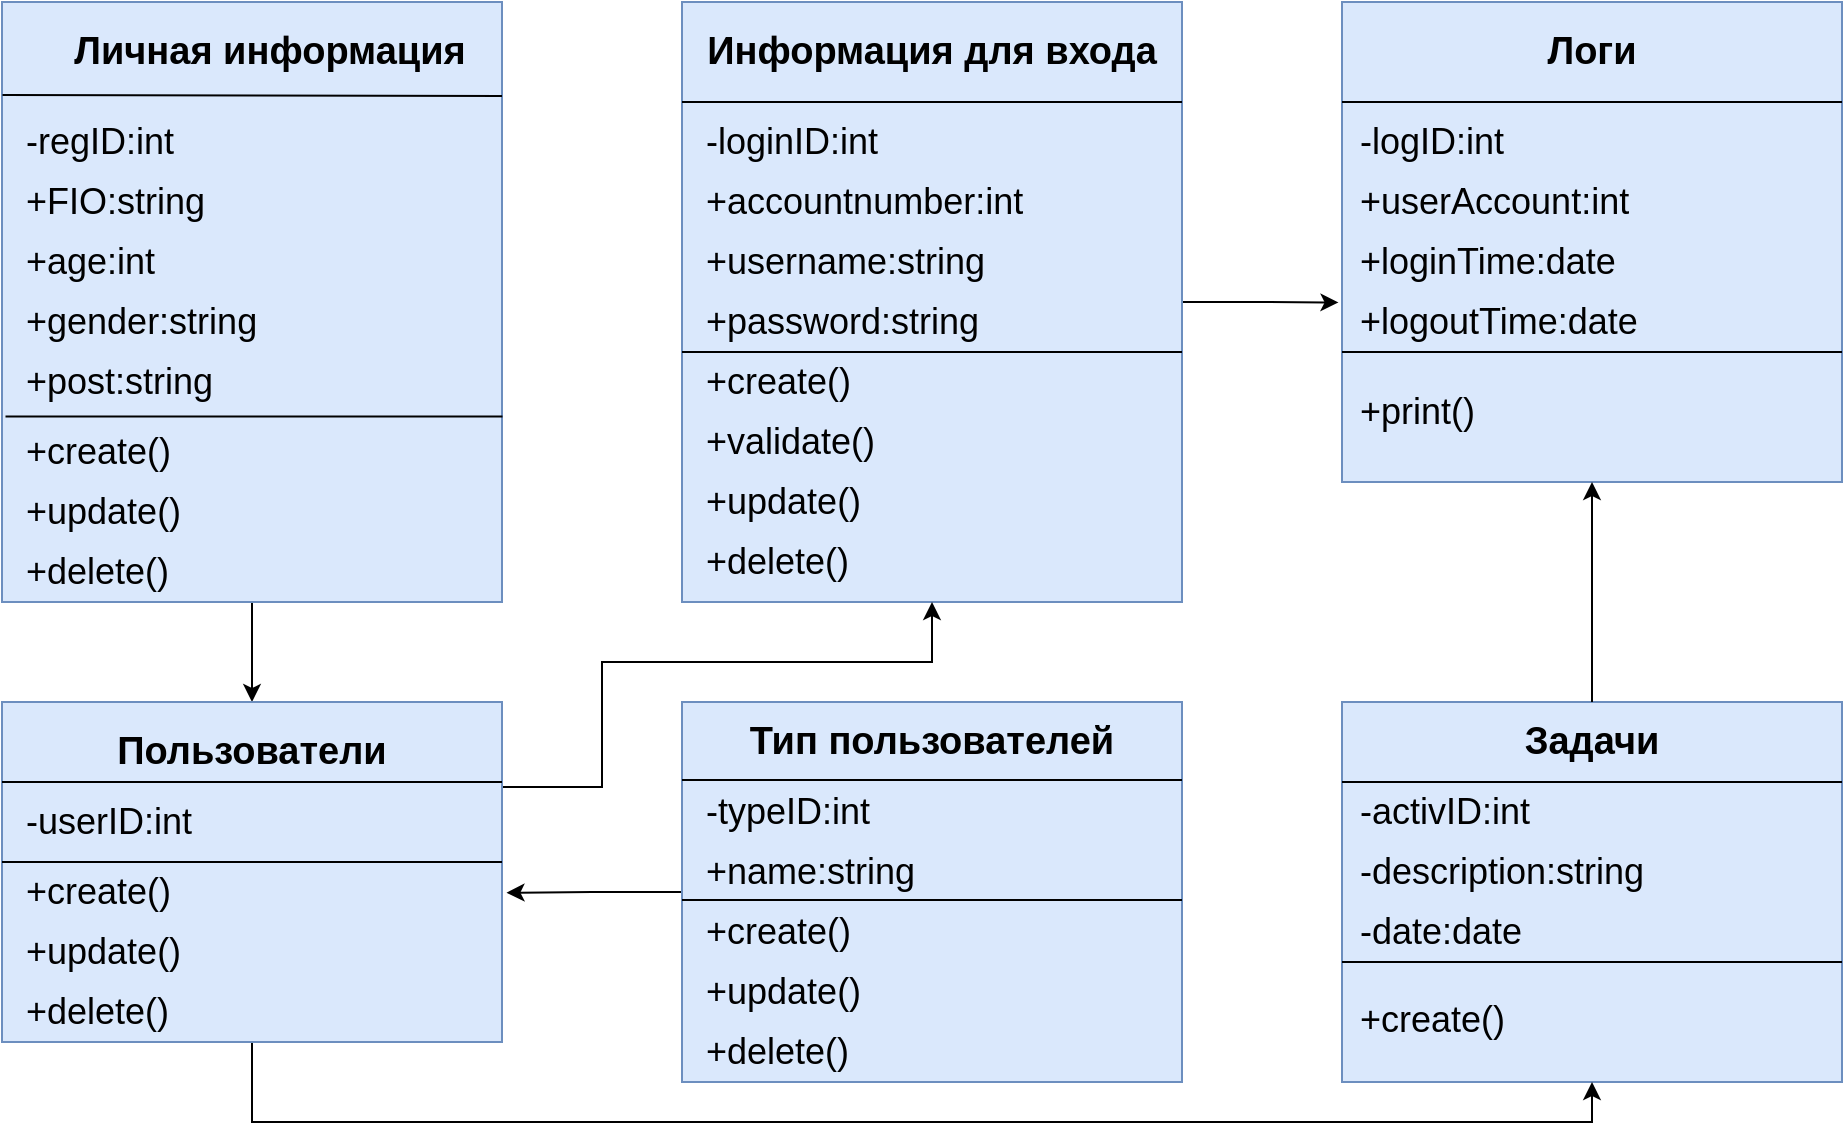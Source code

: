 <mxfile version="21.7.5" type="device">
  <diagram id="EZuxX3zJ3F-9GoeclZzp" name="Страница — 1">
    <mxGraphModel dx="2327" dy="830" grid="1" gridSize="10" guides="1" tooltips="1" connect="1" arrows="1" fold="1" page="1" pageScale="1" pageWidth="827" pageHeight="1169" math="0" shadow="0">
      <root>
        <mxCell id="0" />
        <mxCell id="1" parent="0" />
        <mxCell id="2LeZSTkO9BxlxIvGosQx-70" style="edgeStyle=orthogonalEdgeStyle;rounded=0;orthogonalLoop=1;jettySize=auto;html=1;exitX=0.5;exitY=1;exitDx=0;exitDy=0;entryX=0.5;entryY=0;entryDx=0;entryDy=0;fontFamily=Helvetica;fontSize=18;fontColor=default;" edge="1" parent="1" source="2LeZSTkO9BxlxIvGosQx-2" target="2LeZSTkO9BxlxIvGosQx-7">
          <mxGeometry relative="1" as="geometry" />
        </mxCell>
        <mxCell id="2LeZSTkO9BxlxIvGosQx-2" value="" style="rounded=0;whiteSpace=wrap;html=1;fillColor=#dae8fc;strokeColor=#6c8ebf;" vertex="1" parent="1">
          <mxGeometry x="-10" y="30" width="250" height="300" as="geometry" />
        </mxCell>
        <mxCell id="2LeZSTkO9BxlxIvGosQx-77" style="edgeStyle=orthogonalEdgeStyle;rounded=0;orthogonalLoop=1;jettySize=auto;html=1;exitX=0;exitY=0.5;exitDx=0;exitDy=0;entryX=1.009;entryY=0.561;entryDx=0;entryDy=0;entryPerimeter=0;fontFamily=Helvetica;fontSize=18;fontColor=default;" edge="1" parent="1" source="2LeZSTkO9BxlxIvGosQx-3" target="2LeZSTkO9BxlxIvGosQx-7">
          <mxGeometry relative="1" as="geometry" />
        </mxCell>
        <mxCell id="2LeZSTkO9BxlxIvGosQx-3" value="" style="rounded=0;whiteSpace=wrap;html=1;fillColor=#dae8fc;strokeColor=#6c8ebf;" vertex="1" parent="1">
          <mxGeometry x="330" y="380" width="250" height="190" as="geometry" />
        </mxCell>
        <mxCell id="2LeZSTkO9BxlxIvGosQx-4" value="" style="rounded=0;whiteSpace=wrap;html=1;fillColor=#dae8fc;strokeColor=#6c8ebf;" vertex="1" parent="1">
          <mxGeometry x="660" y="380" width="250" height="190" as="geometry" />
        </mxCell>
        <mxCell id="2LeZSTkO9BxlxIvGosQx-5" value="" style="rounded=0;whiteSpace=wrap;html=1;fillColor=#dae8fc;strokeColor=#6c8ebf;" vertex="1" parent="1">
          <mxGeometry x="660" y="30" width="250" height="240" as="geometry" />
        </mxCell>
        <mxCell id="2LeZSTkO9BxlxIvGosQx-75" style="edgeStyle=orthogonalEdgeStyle;rounded=0;orthogonalLoop=1;jettySize=auto;html=1;exitX=1;exitY=0.5;exitDx=0;exitDy=0;entryX=-0.007;entryY=0.626;entryDx=0;entryDy=0;entryPerimeter=0;fontFamily=Helvetica;fontSize=18;fontColor=default;" edge="1" parent="1" source="2LeZSTkO9BxlxIvGosQx-6" target="2LeZSTkO9BxlxIvGosQx-5">
          <mxGeometry relative="1" as="geometry" />
        </mxCell>
        <mxCell id="2LeZSTkO9BxlxIvGosQx-6" value="" style="rounded=0;whiteSpace=wrap;html=1;fillColor=#dae8fc;strokeColor=#6c8ebf;" vertex="1" parent="1">
          <mxGeometry x="330" y="30" width="250" height="300" as="geometry" />
        </mxCell>
        <mxCell id="2LeZSTkO9BxlxIvGosQx-73" style="edgeStyle=orthogonalEdgeStyle;rounded=0;orthogonalLoop=1;jettySize=auto;html=1;exitX=0.5;exitY=1;exitDx=0;exitDy=0;entryX=0.5;entryY=1;entryDx=0;entryDy=0;fontFamily=Helvetica;fontSize=18;fontColor=default;" edge="1" parent="1" source="2LeZSTkO9BxlxIvGosQx-7" target="2LeZSTkO9BxlxIvGosQx-4">
          <mxGeometry relative="1" as="geometry" />
        </mxCell>
        <mxCell id="2LeZSTkO9BxlxIvGosQx-78" style="edgeStyle=orthogonalEdgeStyle;rounded=0;orthogonalLoop=1;jettySize=auto;html=1;exitX=1;exitY=0.25;exitDx=0;exitDy=0;entryX=0.5;entryY=1;entryDx=0;entryDy=0;fontFamily=Helvetica;fontSize=18;fontColor=default;" edge="1" parent="1" source="2LeZSTkO9BxlxIvGosQx-7" target="2LeZSTkO9BxlxIvGosQx-6">
          <mxGeometry relative="1" as="geometry">
            <Array as="points">
              <mxPoint x="290" y="423" />
              <mxPoint x="290" y="360" />
              <mxPoint x="455" y="360" />
            </Array>
          </mxGeometry>
        </mxCell>
        <mxCell id="2LeZSTkO9BxlxIvGosQx-7" value="" style="rounded=0;whiteSpace=wrap;html=1;fillColor=#dae8fc;strokeColor=#6c8ebf;" vertex="1" parent="1">
          <mxGeometry x="-10" y="380" width="250" height="170" as="geometry" />
        </mxCell>
        <mxCell id="2LeZSTkO9BxlxIvGosQx-8" value="Личная информация" style="text;html=1;strokeColor=none;fillColor=none;align=center;verticalAlign=middle;whiteSpace=wrap;rounded=0;fontSize=19;fontStyle=1" vertex="1" parent="1">
          <mxGeometry x="20" y="40" width="207.5" height="30" as="geometry" />
        </mxCell>
        <mxCell id="2LeZSTkO9BxlxIvGosQx-10" value="-regID:int" style="text;html=1;strokeColor=none;fillColor=none;align=left;verticalAlign=middle;whiteSpace=wrap;rounded=0;fontSize=18;" vertex="1" parent="1">
          <mxGeometry y="85" width="110" height="30" as="geometry" />
        </mxCell>
        <mxCell id="2LeZSTkO9BxlxIvGosQx-11" value="+FIO:string" style="text;html=1;strokeColor=none;fillColor=none;align=left;verticalAlign=middle;whiteSpace=wrap;rounded=0;fontSize=18;" vertex="1" parent="1">
          <mxGeometry y="115" width="110" height="30" as="geometry" />
        </mxCell>
        <mxCell id="2LeZSTkO9BxlxIvGosQx-13" value="+age:int" style="text;html=1;strokeColor=none;fillColor=none;align=left;verticalAlign=middle;whiteSpace=wrap;rounded=0;fontSize=18;" vertex="1" parent="1">
          <mxGeometry y="145" width="110" height="30" as="geometry" />
        </mxCell>
        <mxCell id="2LeZSTkO9BxlxIvGosQx-14" value="+gender:string" style="text;html=1;strokeColor=none;fillColor=none;align=left;verticalAlign=middle;whiteSpace=wrap;rounded=0;fontSize=18;" vertex="1" parent="1">
          <mxGeometry y="175" width="110" height="30" as="geometry" />
        </mxCell>
        <mxCell id="2LeZSTkO9BxlxIvGosQx-15" value="+post:string" style="text;html=1;strokeColor=none;fillColor=none;align=left;verticalAlign=middle;whiteSpace=wrap;rounded=0;fontSize=18;" vertex="1" parent="1">
          <mxGeometry y="205" width="110" height="30" as="geometry" />
        </mxCell>
        <mxCell id="2LeZSTkO9BxlxIvGosQx-16" value="+create()" style="text;html=1;strokeColor=none;fillColor=none;align=left;verticalAlign=middle;whiteSpace=wrap;rounded=0;fontSize=18;" vertex="1" parent="1">
          <mxGeometry y="240" width="110" height="30" as="geometry" />
        </mxCell>
        <mxCell id="2LeZSTkO9BxlxIvGosQx-17" value="+delete()" style="text;html=1;strokeColor=none;fillColor=none;align=left;verticalAlign=middle;whiteSpace=wrap;rounded=0;fontSize=18;" vertex="1" parent="1">
          <mxGeometry y="300" width="110" height="30" as="geometry" />
        </mxCell>
        <mxCell id="2LeZSTkO9BxlxIvGosQx-18" value="+update()" style="text;html=1;strokeColor=none;fillColor=none;align=left;verticalAlign=middle;whiteSpace=wrap;rounded=0;fontSize=18;" vertex="1" parent="1">
          <mxGeometry y="270" width="110" height="30" as="geometry" />
        </mxCell>
        <mxCell id="2LeZSTkO9BxlxIvGosQx-19" value="Информация для входа" style="text;html=1;strokeColor=none;fillColor=none;align=center;verticalAlign=middle;whiteSpace=wrap;rounded=0;fontSize=19;fontStyle=1" vertex="1" parent="1">
          <mxGeometry x="330" y="40" width="250" height="30" as="geometry" />
        </mxCell>
        <mxCell id="2LeZSTkO9BxlxIvGosQx-20" value="Логи" style="text;html=1;strokeColor=none;fillColor=none;align=center;verticalAlign=middle;whiteSpace=wrap;rounded=0;fontSize=19;fontStyle=1" vertex="1" parent="1">
          <mxGeometry x="700" y="40" width="170" height="30" as="geometry" />
        </mxCell>
        <mxCell id="2LeZSTkO9BxlxIvGosQx-21" value="Тип пользователей" style="text;html=1;strokeColor=none;fillColor=none;align=center;verticalAlign=middle;whiteSpace=wrap;rounded=0;fontSize=19;fontStyle=1" vertex="1" parent="1">
          <mxGeometry x="360" y="380" width="190" height="40" as="geometry" />
        </mxCell>
        <mxCell id="2LeZSTkO9BxlxIvGosQx-22" value="Пользователи" style="text;html=1;strokeColor=none;fillColor=none;align=center;verticalAlign=middle;whiteSpace=wrap;rounded=0;fontSize=19;fontStyle=1" vertex="1" parent="1">
          <mxGeometry x="20" y="390" width="190" height="30" as="geometry" />
        </mxCell>
        <mxCell id="2LeZSTkO9BxlxIvGosQx-74" style="edgeStyle=orthogonalEdgeStyle;rounded=0;orthogonalLoop=1;jettySize=auto;html=1;exitX=0.5;exitY=0;exitDx=0;exitDy=0;entryX=0.5;entryY=1;entryDx=0;entryDy=0;fontFamily=Helvetica;fontSize=18;fontColor=default;" edge="1" parent="1" source="2LeZSTkO9BxlxIvGosQx-23" target="2LeZSTkO9BxlxIvGosQx-5">
          <mxGeometry relative="1" as="geometry" />
        </mxCell>
        <mxCell id="2LeZSTkO9BxlxIvGosQx-23" value="Задачи" style="text;html=1;strokeColor=none;fillColor=none;align=center;verticalAlign=middle;whiteSpace=wrap;rounded=0;fontSize=19;fontStyle=1" vertex="1" parent="1">
          <mxGeometry x="700" y="380" width="170" height="40" as="geometry" />
        </mxCell>
        <mxCell id="2LeZSTkO9BxlxIvGosQx-24" value="" style="endArrow=none;html=1;rounded=0;fontFamily=Helvetica;fontSize=18;fontColor=default;exitX=0.007;exitY=0.691;exitDx=0;exitDy=0;exitPerimeter=0;entryX=1.001;entryY=0.691;entryDx=0;entryDy=0;entryPerimeter=0;" edge="1" parent="1" source="2LeZSTkO9BxlxIvGosQx-2" target="2LeZSTkO9BxlxIvGosQx-2">
          <mxGeometry width="50" height="50" relative="1" as="geometry">
            <mxPoint x="420" y="340" as="sourcePoint" />
            <mxPoint x="470" y="290" as="targetPoint" />
          </mxGeometry>
        </mxCell>
        <mxCell id="2LeZSTkO9BxlxIvGosQx-25" value="" style="endArrow=none;html=1;rounded=0;fontFamily=Helvetica;fontSize=18;fontColor=default;exitX=0.001;exitY=0.155;exitDx=0;exitDy=0;exitPerimeter=0;" edge="1" parent="1" source="2LeZSTkO9BxlxIvGosQx-2">
          <mxGeometry width="50" height="50" relative="1" as="geometry">
            <mxPoint x="420" y="340" as="sourcePoint" />
            <mxPoint x="240" y="77" as="targetPoint" />
          </mxGeometry>
        </mxCell>
        <mxCell id="2LeZSTkO9BxlxIvGosQx-26" value="-loginID:int" style="text;html=1;strokeColor=none;fillColor=none;align=left;verticalAlign=middle;whiteSpace=wrap;rounded=0;fontSize=18;" vertex="1" parent="1">
          <mxGeometry x="340" y="85" width="110" height="30" as="geometry" />
        </mxCell>
        <mxCell id="2LeZSTkO9BxlxIvGosQx-27" value="+accountnumber:int" style="text;html=1;strokeColor=none;fillColor=none;align=left;verticalAlign=middle;whiteSpace=wrap;rounded=0;fontSize=18;" vertex="1" parent="1">
          <mxGeometry x="340" y="115" width="110" height="30" as="geometry" />
        </mxCell>
        <mxCell id="2LeZSTkO9BxlxIvGosQx-28" value="+username:string" style="text;html=1;strokeColor=none;fillColor=none;align=left;verticalAlign=middle;whiteSpace=wrap;rounded=0;fontSize=18;" vertex="1" parent="1">
          <mxGeometry x="340" y="145" width="160" height="30" as="geometry" />
        </mxCell>
        <mxCell id="2LeZSTkO9BxlxIvGosQx-29" value="+password:string&lt;br&gt;" style="text;html=1;strokeColor=none;fillColor=none;align=left;verticalAlign=middle;whiteSpace=wrap;rounded=0;fontSize=18;" vertex="1" parent="1">
          <mxGeometry x="340" y="175" width="160" height="30" as="geometry" />
        </mxCell>
        <mxCell id="2LeZSTkO9BxlxIvGosQx-30" value="" style="endArrow=none;html=1;rounded=0;fontFamily=Helvetica;fontSize=18;fontColor=default;" edge="1" parent="1">
          <mxGeometry width="50" height="50" relative="1" as="geometry">
            <mxPoint x="330" y="80" as="sourcePoint" />
            <mxPoint x="580" y="80" as="targetPoint" />
          </mxGeometry>
        </mxCell>
        <mxCell id="2LeZSTkO9BxlxIvGosQx-31" value="+create()" style="text;html=1;strokeColor=none;fillColor=none;align=left;verticalAlign=middle;whiteSpace=wrap;rounded=0;fontSize=18;" vertex="1" parent="1">
          <mxGeometry x="340" y="205" width="110" height="30" as="geometry" />
        </mxCell>
        <mxCell id="2LeZSTkO9BxlxIvGosQx-32" value="+update()" style="text;html=1;strokeColor=none;fillColor=none;align=left;verticalAlign=middle;whiteSpace=wrap;rounded=0;fontSize=18;" vertex="1" parent="1">
          <mxGeometry x="340" y="265" width="110" height="30" as="geometry" />
        </mxCell>
        <mxCell id="2LeZSTkO9BxlxIvGosQx-33" value="+validate()" style="text;html=1;strokeColor=none;fillColor=none;align=left;verticalAlign=middle;whiteSpace=wrap;rounded=0;fontSize=18;" vertex="1" parent="1">
          <mxGeometry x="340" y="235" width="110" height="30" as="geometry" />
        </mxCell>
        <mxCell id="2LeZSTkO9BxlxIvGosQx-35" value="" style="endArrow=none;html=1;rounded=0;fontFamily=Helvetica;fontSize=18;fontColor=default;" edge="1" parent="1">
          <mxGeometry width="50" height="50" relative="1" as="geometry">
            <mxPoint x="330" y="205" as="sourcePoint" />
            <mxPoint x="580" y="205" as="targetPoint" />
          </mxGeometry>
        </mxCell>
        <mxCell id="2LeZSTkO9BxlxIvGosQx-36" value="+delete()" style="text;html=1;strokeColor=none;fillColor=none;align=left;verticalAlign=middle;whiteSpace=wrap;rounded=0;fontSize=18;" vertex="1" parent="1">
          <mxGeometry x="340" y="295" width="110" height="30" as="geometry" />
        </mxCell>
        <mxCell id="2LeZSTkO9BxlxIvGosQx-37" value="" style="endArrow=none;html=1;rounded=0;fontFamily=Helvetica;fontSize=18;fontColor=default;" edge="1" parent="1">
          <mxGeometry width="50" height="50" relative="1" as="geometry">
            <mxPoint x="660" y="80" as="sourcePoint" />
            <mxPoint x="910" y="80" as="targetPoint" />
          </mxGeometry>
        </mxCell>
        <mxCell id="2LeZSTkO9BxlxIvGosQx-38" value="" style="endArrow=none;html=1;rounded=0;fontFamily=Helvetica;fontSize=18;fontColor=default;" edge="1" parent="1">
          <mxGeometry width="50" height="50" relative="1" as="geometry">
            <mxPoint x="660" y="420" as="sourcePoint" />
            <mxPoint x="910" y="420" as="targetPoint" />
          </mxGeometry>
        </mxCell>
        <mxCell id="2LeZSTkO9BxlxIvGosQx-39" value="-logID:int" style="text;html=1;strokeColor=none;fillColor=none;align=left;verticalAlign=middle;whiteSpace=wrap;rounded=0;fontSize=18;" vertex="1" parent="1">
          <mxGeometry x="667" y="85" width="110" height="30" as="geometry" />
        </mxCell>
        <mxCell id="2LeZSTkO9BxlxIvGosQx-41" value="+loginTime:date" style="text;html=1;strokeColor=none;fillColor=none;align=left;verticalAlign=middle;whiteSpace=wrap;rounded=0;fontSize=18;" vertex="1" parent="1">
          <mxGeometry x="667" y="145" width="160" height="30" as="geometry" />
        </mxCell>
        <mxCell id="2LeZSTkO9BxlxIvGosQx-42" value="+logoutTime:date" style="text;html=1;strokeColor=none;fillColor=none;align=left;verticalAlign=middle;whiteSpace=wrap;rounded=0;fontSize=18;" vertex="1" parent="1">
          <mxGeometry x="667" y="175" width="160" height="30" as="geometry" />
        </mxCell>
        <mxCell id="2LeZSTkO9BxlxIvGosQx-43" value="+userAccount:int" style="text;html=1;strokeColor=none;fillColor=none;align=left;verticalAlign=middle;whiteSpace=wrap;rounded=0;fontSize=18;" vertex="1" parent="1">
          <mxGeometry x="667" y="115" width="110" height="30" as="geometry" />
        </mxCell>
        <mxCell id="2LeZSTkO9BxlxIvGosQx-44" value="" style="endArrow=none;html=1;rounded=0;fontFamily=Helvetica;fontSize=18;fontColor=default;" edge="1" parent="1">
          <mxGeometry width="50" height="50" relative="1" as="geometry">
            <mxPoint x="660" y="205" as="sourcePoint" />
            <mxPoint x="910" y="205" as="targetPoint" />
          </mxGeometry>
        </mxCell>
        <mxCell id="2LeZSTkO9BxlxIvGosQx-45" value="+print()" style="text;html=1;strokeColor=none;fillColor=none;align=left;verticalAlign=middle;whiteSpace=wrap;rounded=0;fontSize=18;" vertex="1" parent="1">
          <mxGeometry x="667" y="220" width="110" height="30" as="geometry" />
        </mxCell>
        <mxCell id="2LeZSTkO9BxlxIvGosQx-47" value="-activID:int" style="text;html=1;strokeColor=none;fillColor=none;align=left;verticalAlign=middle;whiteSpace=wrap;rounded=0;fontSize=18;" vertex="1" parent="1">
          <mxGeometry x="667" y="420" width="110" height="30" as="geometry" />
        </mxCell>
        <mxCell id="2LeZSTkO9BxlxIvGosQx-48" value="-date:date" style="text;html=1;strokeColor=none;fillColor=none;align=left;verticalAlign=middle;whiteSpace=wrap;rounded=0;fontSize=18;" vertex="1" parent="1">
          <mxGeometry x="667" y="480" width="160" height="30" as="geometry" />
        </mxCell>
        <mxCell id="2LeZSTkO9BxlxIvGosQx-50" value="-description:string" style="text;html=1;strokeColor=none;fillColor=none;align=left;verticalAlign=middle;whiteSpace=wrap;rounded=0;fontSize=18;" vertex="1" parent="1">
          <mxGeometry x="667" y="450" width="163" height="30" as="geometry" />
        </mxCell>
        <mxCell id="2LeZSTkO9BxlxIvGosQx-52" value="" style="endArrow=none;html=1;rounded=0;fontFamily=Helvetica;fontSize=18;fontColor=default;" edge="1" parent="1">
          <mxGeometry width="50" height="50" relative="1" as="geometry">
            <mxPoint x="660" y="510" as="sourcePoint" />
            <mxPoint x="910" y="510" as="targetPoint" />
          </mxGeometry>
        </mxCell>
        <mxCell id="2LeZSTkO9BxlxIvGosQx-53" value="+create()" style="text;html=1;strokeColor=none;fillColor=none;align=left;verticalAlign=middle;whiteSpace=wrap;rounded=0;fontSize=18;" vertex="1" parent="1">
          <mxGeometry x="667" y="524" width="110" height="30" as="geometry" />
        </mxCell>
        <mxCell id="2LeZSTkO9BxlxIvGosQx-54" value="-typeID:int" style="text;html=1;strokeColor=none;fillColor=none;align=left;verticalAlign=middle;whiteSpace=wrap;rounded=0;fontSize=18;" vertex="1" parent="1">
          <mxGeometry x="340" y="420" width="110" height="30" as="geometry" />
        </mxCell>
        <mxCell id="2LeZSTkO9BxlxIvGosQx-55" value="+name:string" style="text;html=1;strokeColor=none;fillColor=none;align=left;verticalAlign=middle;whiteSpace=wrap;rounded=0;fontSize=18;" vertex="1" parent="1">
          <mxGeometry x="340" y="450" width="110" height="30" as="geometry" />
        </mxCell>
        <mxCell id="2LeZSTkO9BxlxIvGosQx-58" value="" style="endArrow=none;html=1;rounded=0;fontFamily=Helvetica;fontSize=18;fontColor=default;" edge="1" parent="1">
          <mxGeometry width="50" height="50" relative="1" as="geometry">
            <mxPoint x="330" y="419" as="sourcePoint" />
            <mxPoint x="580" y="419" as="targetPoint" />
          </mxGeometry>
        </mxCell>
        <mxCell id="2LeZSTkO9BxlxIvGosQx-59" value="" style="endArrow=none;html=1;rounded=0;fontFamily=Helvetica;fontSize=18;fontColor=default;" edge="1" parent="1">
          <mxGeometry width="50" height="50" relative="1" as="geometry">
            <mxPoint x="330" y="479" as="sourcePoint" />
            <mxPoint x="580" y="479" as="targetPoint" />
          </mxGeometry>
        </mxCell>
        <mxCell id="2LeZSTkO9BxlxIvGosQx-60" value="+create()" style="text;html=1;strokeColor=none;fillColor=none;align=left;verticalAlign=middle;whiteSpace=wrap;rounded=0;fontSize=18;" vertex="1" parent="1">
          <mxGeometry x="340" y="480" width="110" height="30" as="geometry" />
        </mxCell>
        <mxCell id="2LeZSTkO9BxlxIvGosQx-61" value="+delete()" style="text;html=1;strokeColor=none;fillColor=none;align=left;verticalAlign=middle;whiteSpace=wrap;rounded=0;fontSize=18;" vertex="1" parent="1">
          <mxGeometry x="340" y="540" width="110" height="30" as="geometry" />
        </mxCell>
        <mxCell id="2LeZSTkO9BxlxIvGosQx-62" value="+update()" style="text;html=1;strokeColor=none;fillColor=none;align=left;verticalAlign=middle;whiteSpace=wrap;rounded=0;fontSize=18;" vertex="1" parent="1">
          <mxGeometry x="340" y="510" width="110" height="30" as="geometry" />
        </mxCell>
        <mxCell id="2LeZSTkO9BxlxIvGosQx-63" value="" style="endArrow=none;html=1;rounded=0;fontFamily=Helvetica;fontSize=18;fontColor=default;exitX=0.007;exitY=0.691;exitDx=0;exitDy=0;exitPerimeter=0;" edge="1" parent="1">
          <mxGeometry width="50" height="50" relative="1" as="geometry">
            <mxPoint x="-10" y="420" as="sourcePoint" />
            <mxPoint x="240" y="420" as="targetPoint" />
          </mxGeometry>
        </mxCell>
        <mxCell id="2LeZSTkO9BxlxIvGosQx-64" value="-userID:int" style="text;html=1;strokeColor=none;fillColor=none;align=left;verticalAlign=middle;whiteSpace=wrap;rounded=0;fontSize=18;" vertex="1" parent="1">
          <mxGeometry y="425" width="110" height="30" as="geometry" />
        </mxCell>
        <mxCell id="2LeZSTkO9BxlxIvGosQx-65" value="" style="endArrow=none;html=1;rounded=0;fontFamily=Helvetica;fontSize=18;fontColor=default;exitX=0.007;exitY=0.691;exitDx=0;exitDy=0;exitPerimeter=0;" edge="1" parent="1">
          <mxGeometry width="50" height="50" relative="1" as="geometry">
            <mxPoint x="-10" y="460" as="sourcePoint" />
            <mxPoint x="240" y="460" as="targetPoint" />
          </mxGeometry>
        </mxCell>
        <mxCell id="2LeZSTkO9BxlxIvGosQx-66" value="+create()" style="text;html=1;strokeColor=none;fillColor=none;align=left;verticalAlign=middle;whiteSpace=wrap;rounded=0;fontSize=18;" vertex="1" parent="1">
          <mxGeometry y="460" width="110" height="30" as="geometry" />
        </mxCell>
        <mxCell id="2LeZSTkO9BxlxIvGosQx-67" value="+delete()" style="text;html=1;strokeColor=none;fillColor=none;align=left;verticalAlign=middle;whiteSpace=wrap;rounded=0;fontSize=18;" vertex="1" parent="1">
          <mxGeometry y="520" width="110" height="30" as="geometry" />
        </mxCell>
        <mxCell id="2LeZSTkO9BxlxIvGosQx-68" value="+update()" style="text;html=1;strokeColor=none;fillColor=none;align=left;verticalAlign=middle;whiteSpace=wrap;rounded=0;fontSize=18;" vertex="1" parent="1">
          <mxGeometry y="490" width="110" height="30" as="geometry" />
        </mxCell>
      </root>
    </mxGraphModel>
  </diagram>
</mxfile>
